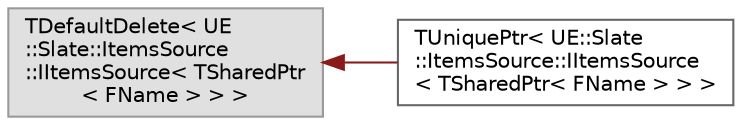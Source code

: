 digraph "Graphical Class Hierarchy"
{
 // INTERACTIVE_SVG=YES
 // LATEX_PDF_SIZE
  bgcolor="transparent";
  edge [fontname=Helvetica,fontsize=10,labelfontname=Helvetica,labelfontsize=10];
  node [fontname=Helvetica,fontsize=10,shape=box,height=0.2,width=0.4];
  rankdir="LR";
  Node0 [id="Node000000",label="TDefaultDelete\< UE\l::Slate::ItemsSource\l::IItemsSource\< TSharedPtr\l\< FName \> \> \>",height=0.2,width=0.4,color="grey60", fillcolor="#E0E0E0", style="filled",tooltip=" "];
  Node0 -> Node1 [id="edge6308_Node000000_Node000001",dir="back",color="firebrick4",style="solid",tooltip=" "];
  Node1 [id="Node000001",label="TUniquePtr\< UE::Slate\l::ItemsSource::IItemsSource\l\< TSharedPtr\< FName \> \> \>",height=0.2,width=0.4,color="grey40", fillcolor="white", style="filled",URL="$d9/df6/classTUniquePtr.html",tooltip=" "];
}
